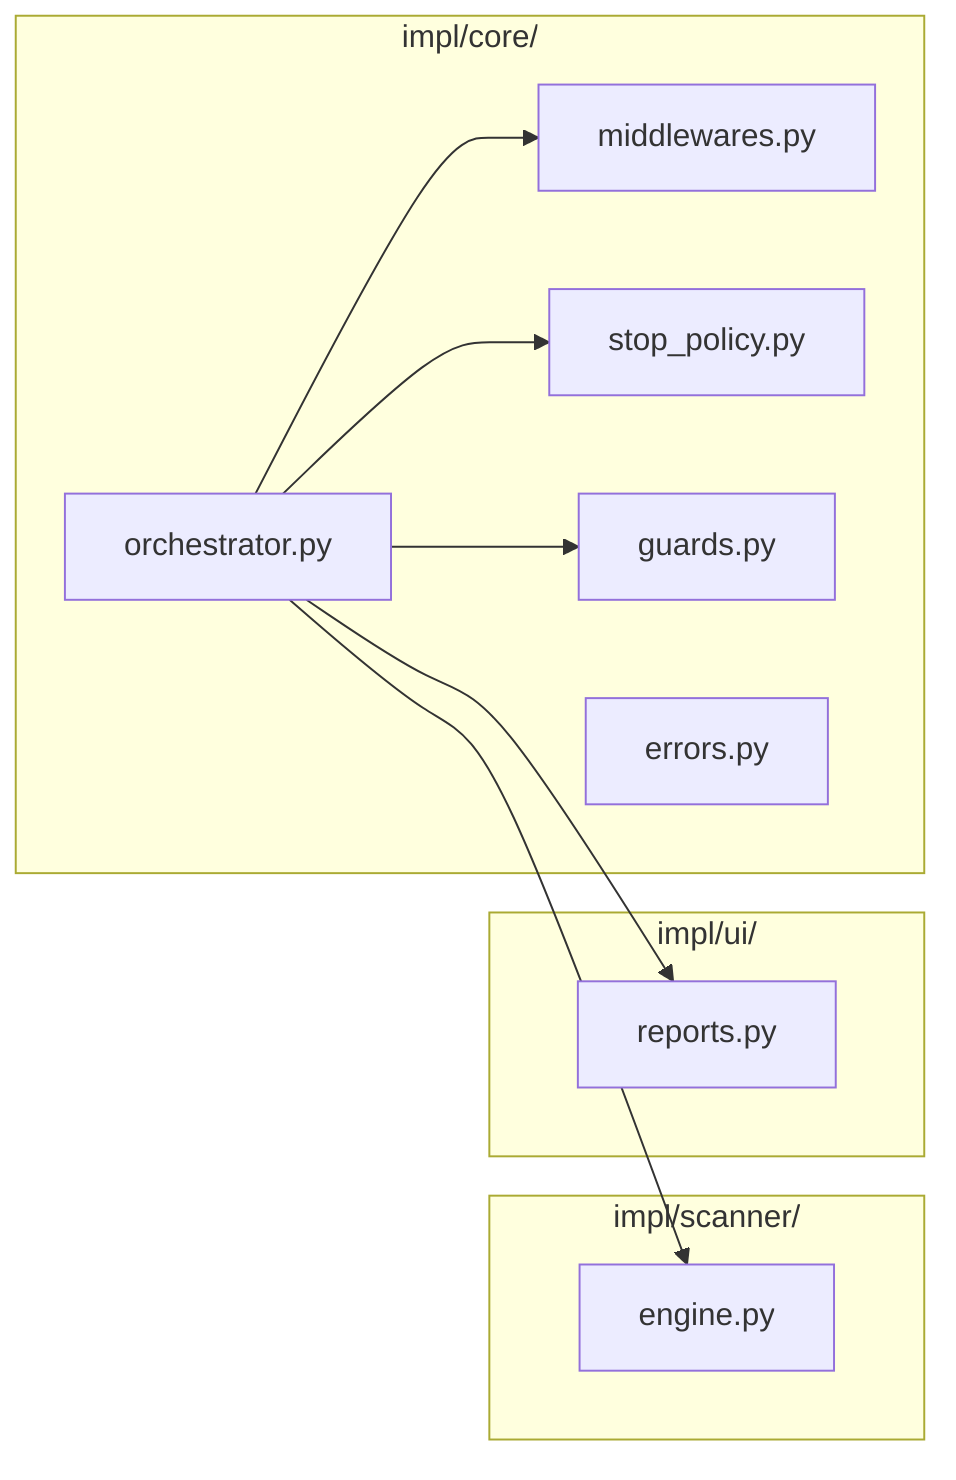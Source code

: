 %% docs/architecture/module-deps.mmd
graph LR
  subgraph CORE[impl/core/]
    OC[orchestrator.py]
    MID[middlewares.py]
    STP[stop_policy.py]
    GRD[guards.py]
    ERR[errors.py]
  end
  subgraph SCN[impl/scanner/]
    ENG[engine.py]
  end
  subgraph UI[impl/ui/]
    REP[reports.py]
  end
  OC --> MID
  OC --> STP
  OC --> GRD
  OC --> ENG
  OC --> REP